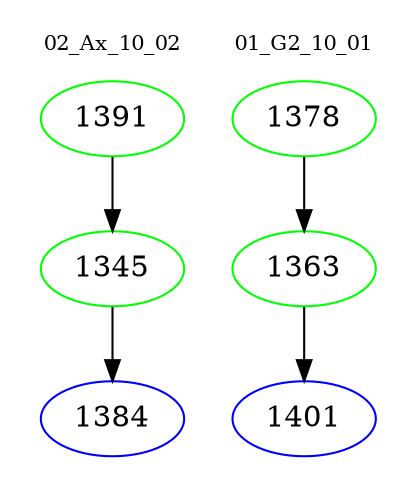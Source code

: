 digraph{
subgraph cluster_0 {
color = white
label = "02_Ax_10_02";
fontsize=10;
T0_1391 [label="1391", color="green"]
T0_1391 -> T0_1345 [color="black"]
T0_1345 [label="1345", color="green"]
T0_1345 -> T0_1384 [color="black"]
T0_1384 [label="1384", color="blue"]
}
subgraph cluster_1 {
color = white
label = "01_G2_10_01";
fontsize=10;
T1_1378 [label="1378", color="green"]
T1_1378 -> T1_1363 [color="black"]
T1_1363 [label="1363", color="green"]
T1_1363 -> T1_1401 [color="black"]
T1_1401 [label="1401", color="blue"]
}
}
